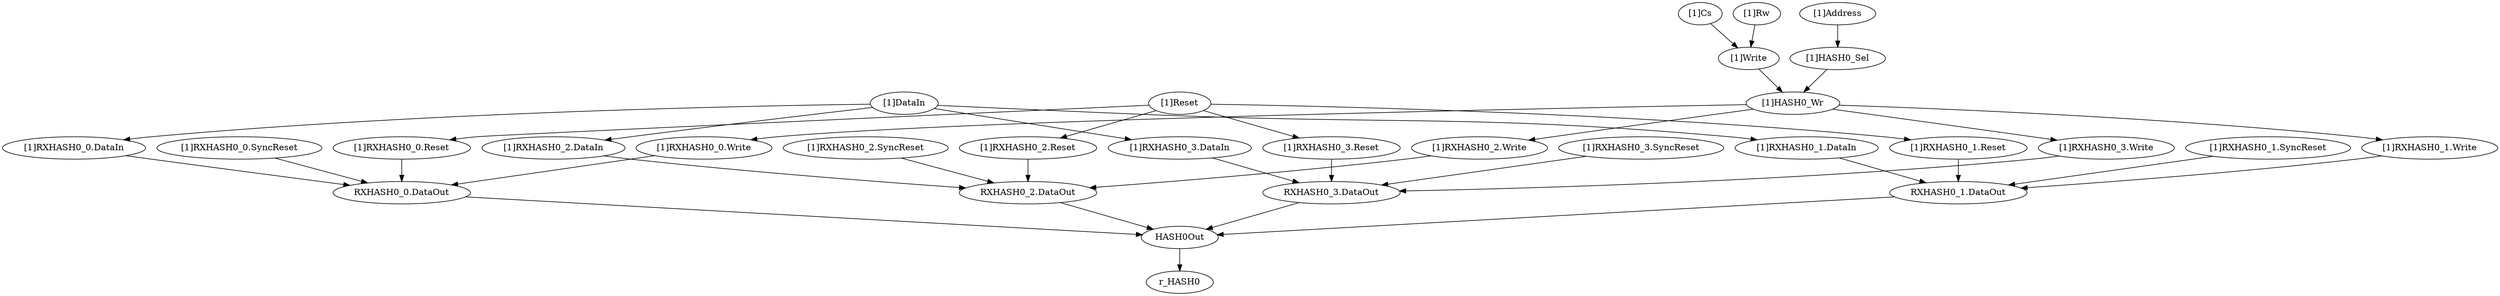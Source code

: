 strict digraph "" {
	"[1]RXHASH0_0.SyncReset"	 [complexity=3,
		importance=0.0344872031876,
		rank=0.0114957343959];
	"RXHASH0_0.DataOut"	 [complexity=2,
		importance=0.016610261959,
		rank=0.00830513097952];
	"[1]RXHASH0_0.SyncReset" -> "RXHASH0_0.DataOut";
	"RXHASH0_3.DataOut"	 [complexity=2,
		importance=0.016610261959,
		rank=0.00830513097952];
	HASH0Out	 [complexity=2,
		importance=0.0126774848575,
		rank=0.00633874242873];
	"RXHASH0_3.DataOut" -> HASH0Out;
	"[1]RXHASH0_3.Write"	 [complexity=3,
		importance=0.0181247475138,
		rank=0.00604158250461];
	"[1]RXHASH0_3.Write" -> "RXHASH0_3.DataOut";
	"[1]RXHASH0_0.Reset"	 [complexity=3,
		importance=0.0511034981968,
		rank=0.0170344993989];
	"[1]RXHASH0_0.Reset" -> "RXHASH0_0.DataOut";
	"[1]RXHASH0_2.Write"	 [complexity=3,
		importance=0.0181247475138,
		rank=0.00604158250461];
	"RXHASH0_2.DataOut"	 [complexity=2,
		importance=0.016610261959,
		rank=0.00830513097952];
	"[1]RXHASH0_2.Write" -> "RXHASH0_2.DataOut";
	"[1]RXHASH0_3.DataIn"	 [complexity=4,
		importance=0.0178876780127,
		rank=0.00447191950318];
	"[1]RXHASH0_3.DataIn" -> "RXHASH0_3.DataOut";
	"[1]Write"	 [complexity=15,
		importance=0.0823300959575,
		rank=0.00548867306384];
	"[1]HASH0_Wr"	 [complexity=3,
		importance=0.0201074866055,
		rank=0.00670249553515];
	"[1]Write" -> "[1]HASH0_Wr";
	r_HASH0	 [complexity=0,
		importance=0.00354861570028,
		rank=0.0];
	"[1]Rw"	 [complexity=18,
		importance=0.083596775227,
		rank=0.00464426529039];
	"[1]Rw" -> "[1]Write";
	"RXHASH0_2.DataOut" -> HASH0Out;
	"[1]HASH0_Sel"	 [complexity=15,
		importance=0.0817098229885,
		rank=0.00544732153257];
	"[1]HASH0_Sel" -> "[1]HASH0_Wr";
	"[1]Cs"	 [complexity=18,
		importance=0.083596775227,
		rank=0.00464426529039];
	"[1]Cs" -> "[1]Write";
	"[1]RXHASH0_1.DataIn"	 [complexity=4,
		importance=0.0178876780127,
		rank=0.00447191950318];
	"RXHASH0_1.DataOut"	 [complexity=2,
		importance=0.016610261959,
		rank=0.00830513097952];
	"[1]RXHASH0_1.DataIn" -> "RXHASH0_1.DataOut";
	"[1]Address"	 [complexity=17,
		importance=0.082976502258,
		rank=0.00488097072106];
	"[1]Address" -> "[1]HASH0_Sel";
	"RXHASH0_0.DataOut" -> HASH0Out;
	"[1]RXHASH0_2.DataIn"	 [complexity=4,
		importance=0.0178876780127,
		rank=0.00447191950318];
	"[1]RXHASH0_2.DataIn" -> "RXHASH0_2.DataOut";
	"[1]RXHASH0_0.Write"	 [complexity=3,
		importance=0.0181247475138,
		rank=0.00604158250461];
	"[1]RXHASH0_0.Write" -> "RXHASH0_0.DataOut";
	"[1]RXHASH0_3.SyncReset"	 [complexity=3,
		importance=0.0344872031876,
		rank=0.0114957343959];
	"[1]RXHASH0_3.SyncReset" -> "RXHASH0_3.DataOut";
	HASH0Out -> r_HASH0;
	"[1]RXHASH0_1.SyncReset"	 [complexity=3,
		importance=0.0344872031876,
		rank=0.0114957343959];
	"[1]RXHASH0_1.SyncReset" -> "RXHASH0_1.DataOut";
	"[1]RXHASH0_1.Write"	 [complexity=3,
		importance=0.0181247475138,
		rank=0.00604158250461];
	"[1]RXHASH0_1.Write" -> "RXHASH0_1.DataOut";
	"[1]RXHASH0_1.Reset"	 [complexity=3,
		importance=0.0511034981968,
		rank=0.0170344993989];
	"[1]RXHASH0_1.Reset" -> "RXHASH0_1.DataOut";
	"RXHASH0_1.DataOut" -> HASH0Out;
	"[1]Reset"	 [complexity=3,
		importance=0.0523701774663,
		rank=0.0174567258221];
	"[1]Reset" -> "[1]RXHASH0_0.Reset";
	"[1]Reset" -> "[1]RXHASH0_1.Reset";
	"[1]RXHASH0_2.Reset"	 [complexity=3,
		importance=0.0511034981968,
		rank=0.0170344993989];
	"[1]Reset" -> "[1]RXHASH0_2.Reset";
	"[1]RXHASH0_3.Reset"	 [complexity=3,
		importance=0.0511034981968,
		rank=0.0170344993989];
	"[1]Reset" -> "[1]RXHASH0_3.Reset";
	"[1]DataIn"	 [complexity=4,
		importance=0.0191543572822,
		rank=0.00478858932055];
	"[1]DataIn" -> "[1]RXHASH0_3.DataIn";
	"[1]DataIn" -> "[1]RXHASH0_1.DataIn";
	"[1]DataIn" -> "[1]RXHASH0_2.DataIn";
	"[1]RXHASH0_0.DataIn"	 [complexity=4,
		importance=0.0178876780127,
		rank=0.00447191950318];
	"[1]DataIn" -> "[1]RXHASH0_0.DataIn";
	"[1]RXHASH0_0.DataIn" -> "RXHASH0_0.DataOut";
	"[1]HASH0_Wr" -> "[1]RXHASH0_3.Write";
	"[1]HASH0_Wr" -> "[1]RXHASH0_2.Write";
	"[1]HASH0_Wr" -> "[1]RXHASH0_0.Write";
	"[1]HASH0_Wr" -> "[1]RXHASH0_1.Write";
	"[1]RXHASH0_2.Reset" -> "RXHASH0_2.DataOut";
	"[1]RXHASH0_2.SyncReset"	 [complexity=3,
		importance=0.0344872031876,
		rank=0.0114957343959];
	"[1]RXHASH0_2.SyncReset" -> "RXHASH0_2.DataOut";
	"[1]RXHASH0_3.Reset" -> "RXHASH0_3.DataOut";
}
